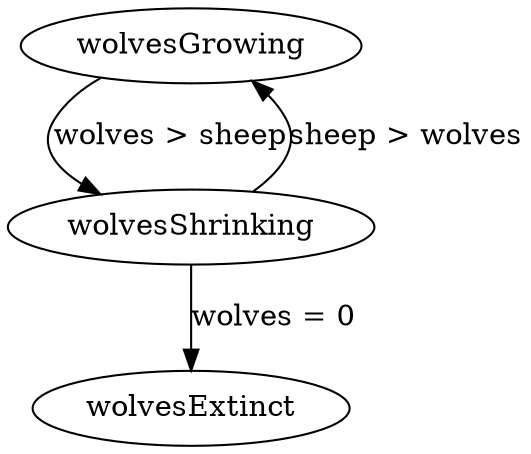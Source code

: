 strict digraph "" {
	wolvesGrowing -> wolvesShrinking	[label="wolves > sheep"];
	wolvesShrinking -> wolvesGrowing	[label="sheep > wolves"];
	wolvesShrinking -> wolvesExtinct	[label="wolves = 0"];
}
